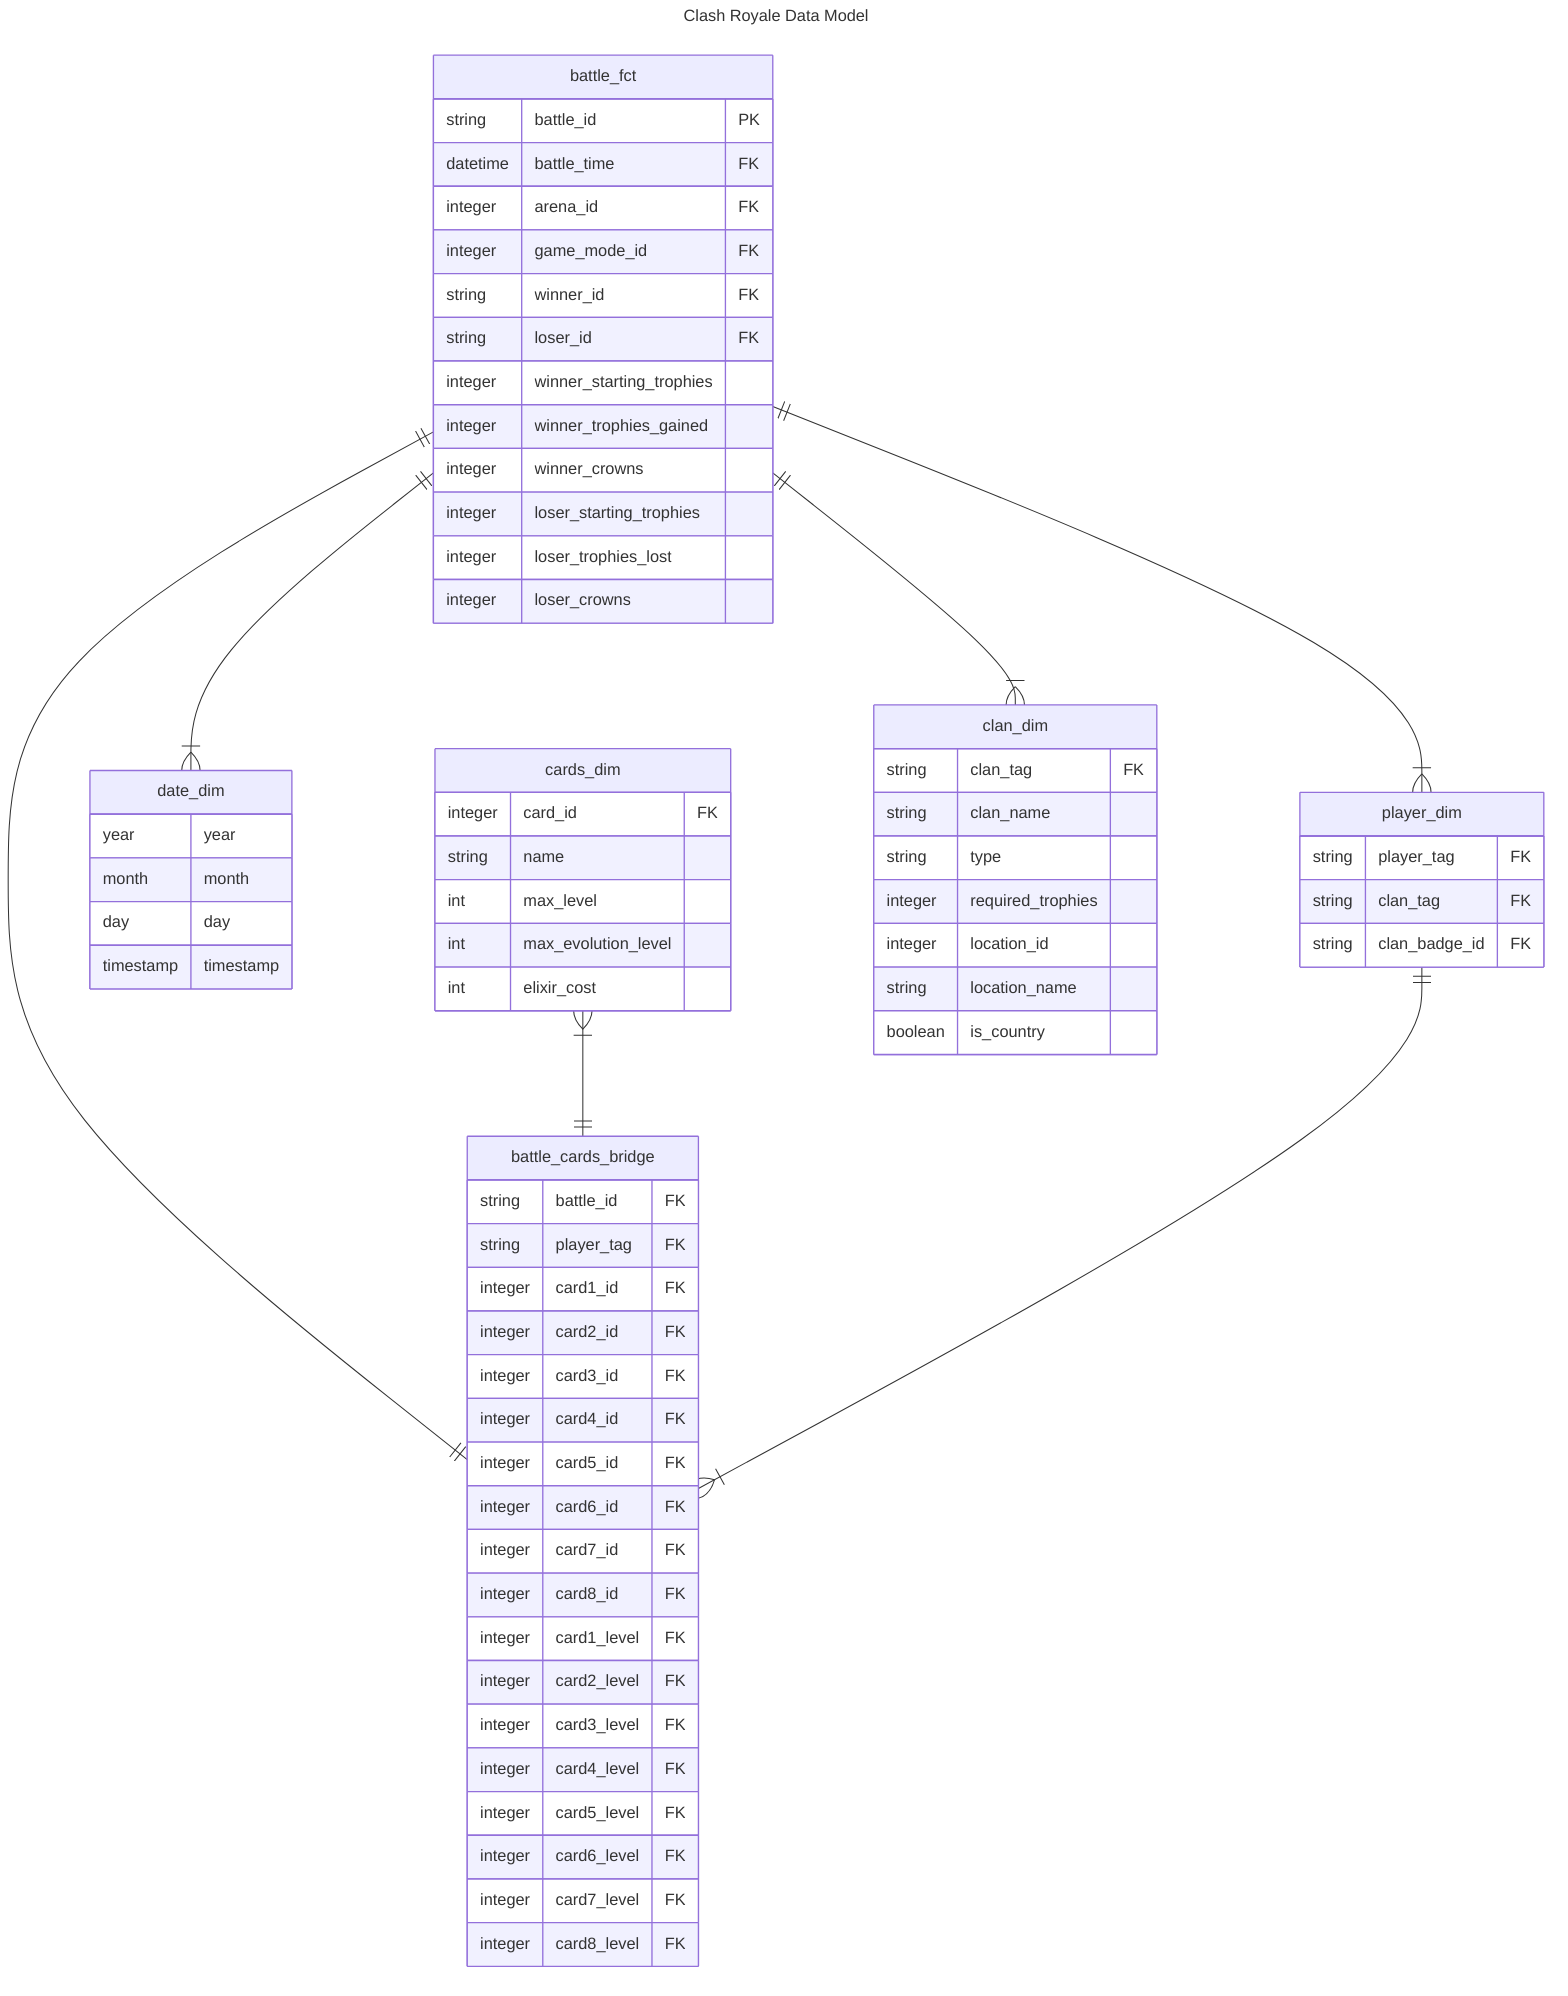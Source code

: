 ---
title: Clash Royale Data Model
---

erDiagram

    battle_fct {
        string battle_id PK
        datetime battle_time FK
        integer arena_id FK
        integer game_mode_id FK
        string winner_id FK
        string loser_id FK
        integer winner_starting_trophies
        integer winner_trophies_gained
        integer winner_crowns
        integer loser_starting_trophies
        integer loser_trophies_lost
        integer loser_crowns
    }

    player_dim {
        string player_tag FK
        string clan_tag FK
        string clan_badge_id FK
    }

    date_dim {
        year year
        month month
        day day
        timestamp timestamp
    }
    
    battle_cards_bridge {
        string battle_id FK
        string player_tag FK
        integer card1_id FK
        integer card2_id FK
        integer card3_id FK
        integer card4_id FK
        integer card5_id FK
        integer card6_id FK
        integer card7_id FK
        integer card8_id FK
        integer card1_level FK
        integer card2_level FK
        integer card3_level FK
        integer card4_level FK
        integer card5_level FK
        integer card6_level FK
        integer card7_level FK
        integer card8_level FK
    }

    cards_dim {
        integer card_id FK
        string name
        int max_level
        int max_evolution_level
        int elixir_cost
    }

    clan_dim {
        string clan_tag FK
        string clan_name
        string type
        integer required_trophies
        integer location_id
        string location_name
        boolean is_country
    }

    battle_fct ||--|{ player_dim : ""
    battle_fct ||--|{ date_dim : ""
    battle_fct ||--|{ clan_dim : ""
    battle_fct ||--|| battle_cards_bridge : ""
    cards_dim }|--|| battle_cards_bridge : ""
    player_dim ||--|{ battle_cards_bridge : ""